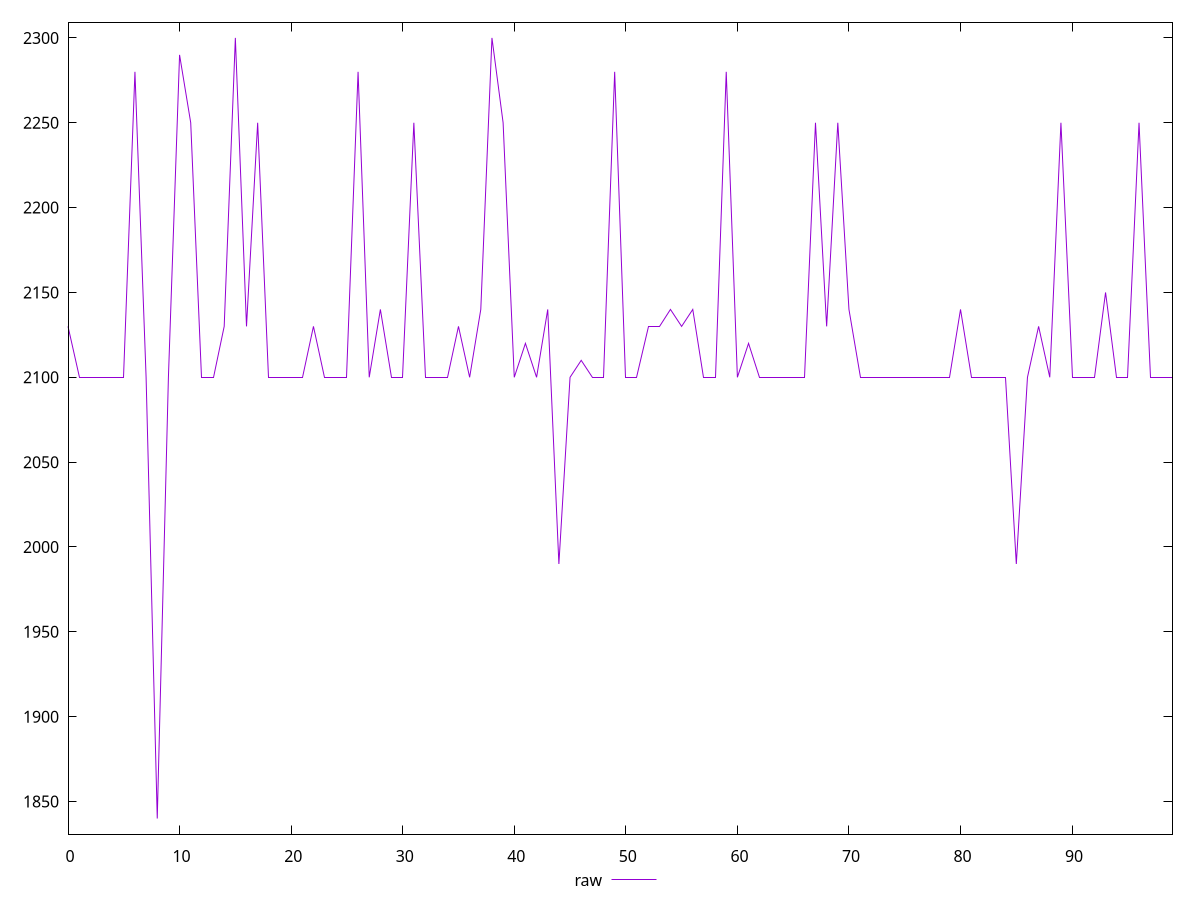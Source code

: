 reset

$raw <<EOF
0 2130
1 2100
2 2100
3 2100
4 2100
5 2100
6 2280
7 2100
8 1840
9 2100
10 2290
11 2250
12 2100
13 2100
14 2130
15 2300
16 2130
17 2250
18 2100
19 2100
20 2100
21 2100
22 2130
23 2100
24 2100
25 2100
26 2280
27 2100
28 2140
29 2100
30 2100
31 2250
32 2100
33 2100
34 2100
35 2130
36 2100
37 2140
38 2300
39 2250
40 2100
41 2120
42 2100
43 2140
44 1990
45 2100
46 2110
47 2100
48 2100
49 2280
50 2100
51 2100
52 2130
53 2130
54 2140
55 2130
56 2140
57 2100
58 2100
59 2280
60 2100
61 2120
62 2100
63 2100
64 2100
65 2100
66 2100
67 2250
68 2130
69 2250
70 2140
71 2100
72 2100
73 2100
74 2100
75 2100
76 2100
77 2100
78 2100
79 2100
80 2140
81 2100
82 2100
83 2100
84 2100
85 1990
86 2100
87 2130
88 2100
89 2250
90 2100
91 2100
92 2100
93 2150
94 2100
95 2100
96 2250
97 2100
98 2100
99 2100
EOF

set key outside below
set xrange [0:99]
set yrange [1830.8:2309.2]
set trange [1830.8:2309.2]
set terminal svg size 640, 500 enhanced background rgb 'white'
set output "report_00026_2021-02-22T21:38:55.199Z/unused-javascript/samples/pages+cached+noadtech/raw/values.svg"

plot $raw title "raw" with line

reset
